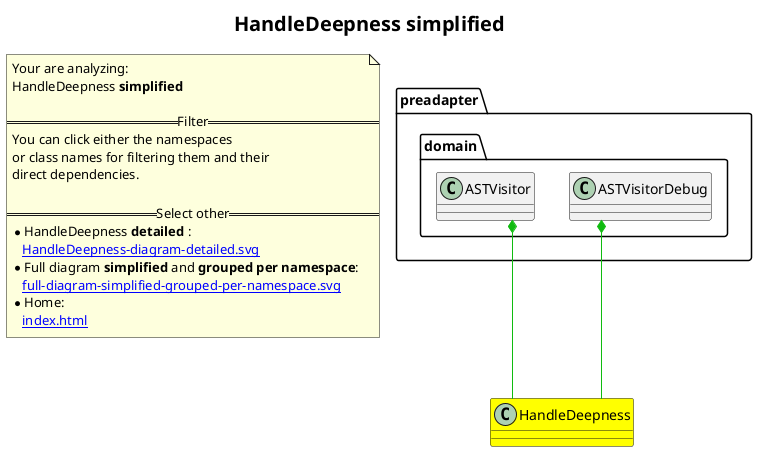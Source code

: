 @startuml
skinparam linetype ortho
title <size:20>HandleDeepness **simplified** </size>
note "Your are analyzing:\nHandleDeepness **simplified** \n\n==Filter==\nYou can click either the namespaces \nor class names for filtering them and their\ndirect dependencies.\n\n==Select other==\n* HandleDeepness **detailed** :\n   [[HandleDeepness-diagram-detailed.svg]]\n* Full diagram **simplified** and **grouped per namespace**:\n   [[full-diagram-simplified-grouped-per-namespace.svg]]\n* Home:\n   [[index.html]]" as FloatingNote
class HandleDeepness [[HandleDeepness-diagram-simplified.svg]] #yellow {
}
  class preadapter.domain.ASTVisitorDebug [[preadapter.domain.ASTVisitorDebug-diagram-simplified.svg]]  {
  }
  class preadapter.domain.ASTVisitor [[preadapter.domain.ASTVisitor-diagram-simplified.svg]]  {
  }
 ' *************************************** 
 ' *************************************** 
 ' *************************************** 
' Class relations extracted from namespace:
' 
' Class relations extracted from namespace:
' preadapter.domain
preadapter.domain.ASTVisitorDebug *-[#10BB10]- HandleDeepness 
preadapter.domain.ASTVisitor *-[#10BB10]- HandleDeepness 
@enduml